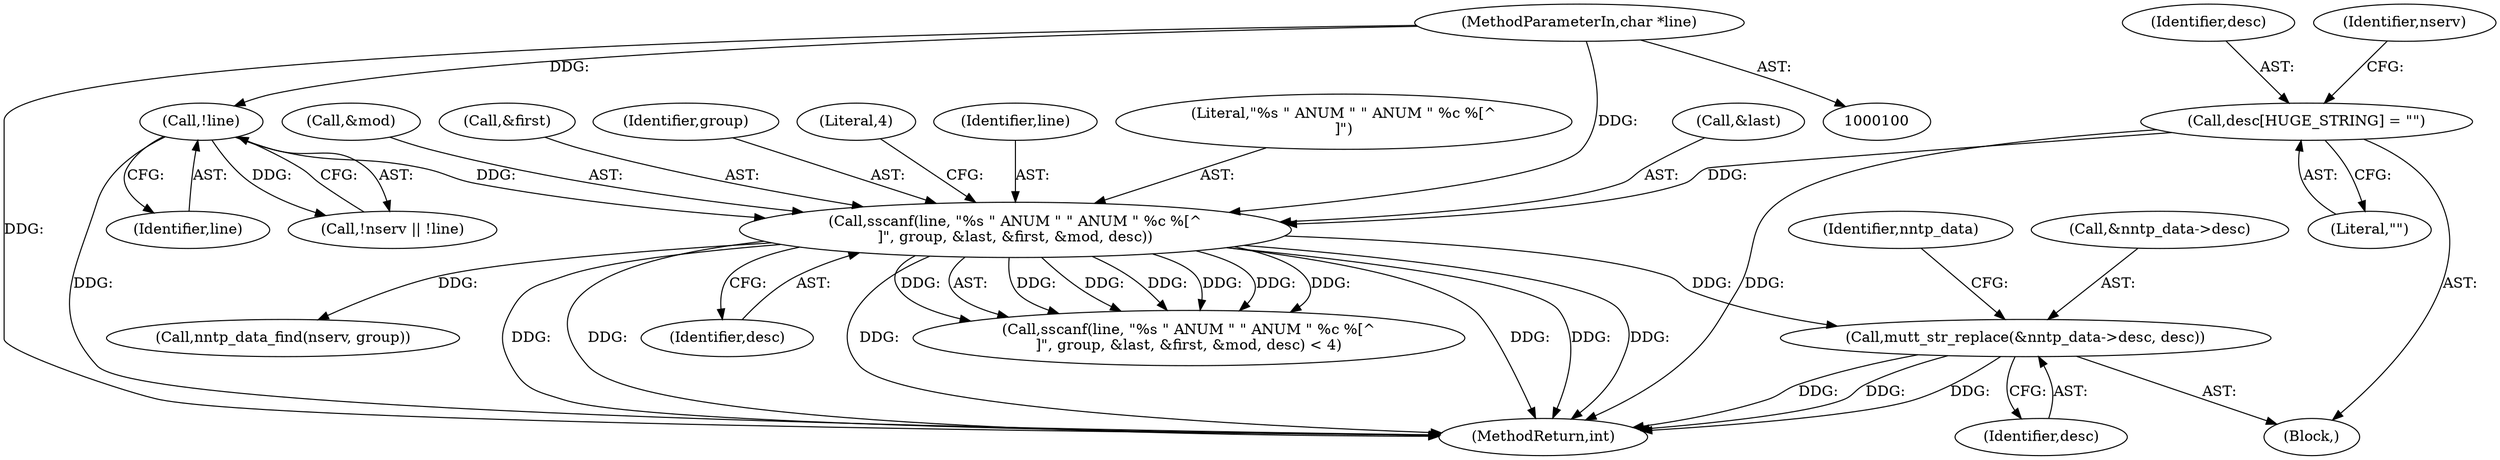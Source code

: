 digraph "0_neomutt_6296f7153f0c9d5e5cd3aaf08f9731e56621bdd3@pointer" {
"1000175" [label="(Call,mutt_str_replace(&nntp_data->desc, desc))"];
"1000130" [label="(Call,sscanf(line, \"%s \" ANUM \" \" ANUM \" %c %[^\n]\", group, &last, &first, &mod, desc))"];
"1000124" [label="(Call,!line)"];
"1000101" [label="(MethodParameterIn,char *line)"];
"1000114" [label="(Call,desc[HUGE_STRING] = \"\")"];
"1000116" [label="(Literal,\"\")"];
"1000130" [label="(Call,sscanf(line, \"%s \" ANUM \" \" ANUM \" %c %[^\n]\", group, &last, &first, &mod, desc))"];
"1000184" [label="(Identifier,nntp_data)"];
"1000125" [label="(Identifier,line)"];
"1000138" [label="(Call,&mod)"];
"1000101" [label="(MethodParameterIn,char *line)"];
"1000114" [label="(Call,desc[HUGE_STRING] = \"\")"];
"1000136" [label="(Call,&first)"];
"1000115" [label="(Identifier,desc)"];
"1000180" [label="(Identifier,desc)"];
"1000225" [label="(MethodReturn,int)"];
"1000124" [label="(Call,!line)"];
"1000133" [label="(Identifier,group)"];
"1000140" [label="(Identifier,desc)"];
"1000141" [label="(Literal,4)"];
"1000129" [label="(Call,sscanf(line, \"%s \" ANUM \" \" ANUM \" %c %[^\n]\", group, &last, &first, &mod, desc) < 4)"];
"1000123" [label="(Identifier,nserv)"];
"1000176" [label="(Call,&nntp_data->desc)"];
"1000131" [label="(Identifier,line)"];
"1000175" [label="(Call,mutt_str_replace(&nntp_data->desc, desc))"];
"1000134" [label="(Call,&last)"];
"1000103" [label="(Block,)"];
"1000146" [label="(Call,nntp_data_find(nserv, group))"];
"1000132" [label="(Literal,\"%s \" ANUM \" \" ANUM \" %c %[^\n]\")"];
"1000121" [label="(Call,!nserv || !line)"];
"1000175" -> "1000103"  [label="AST: "];
"1000175" -> "1000180"  [label="CFG: "];
"1000176" -> "1000175"  [label="AST: "];
"1000180" -> "1000175"  [label="AST: "];
"1000184" -> "1000175"  [label="CFG: "];
"1000175" -> "1000225"  [label="DDG: "];
"1000175" -> "1000225"  [label="DDG: "];
"1000175" -> "1000225"  [label="DDG: "];
"1000130" -> "1000175"  [label="DDG: "];
"1000130" -> "1000129"  [label="AST: "];
"1000130" -> "1000140"  [label="CFG: "];
"1000131" -> "1000130"  [label="AST: "];
"1000132" -> "1000130"  [label="AST: "];
"1000133" -> "1000130"  [label="AST: "];
"1000134" -> "1000130"  [label="AST: "];
"1000136" -> "1000130"  [label="AST: "];
"1000138" -> "1000130"  [label="AST: "];
"1000140" -> "1000130"  [label="AST: "];
"1000141" -> "1000130"  [label="CFG: "];
"1000130" -> "1000225"  [label="DDG: "];
"1000130" -> "1000225"  [label="DDG: "];
"1000130" -> "1000225"  [label="DDG: "];
"1000130" -> "1000225"  [label="DDG: "];
"1000130" -> "1000225"  [label="DDG: "];
"1000130" -> "1000225"  [label="DDG: "];
"1000130" -> "1000129"  [label="DDG: "];
"1000130" -> "1000129"  [label="DDG: "];
"1000130" -> "1000129"  [label="DDG: "];
"1000130" -> "1000129"  [label="DDG: "];
"1000130" -> "1000129"  [label="DDG: "];
"1000130" -> "1000129"  [label="DDG: "];
"1000130" -> "1000129"  [label="DDG: "];
"1000124" -> "1000130"  [label="DDG: "];
"1000101" -> "1000130"  [label="DDG: "];
"1000114" -> "1000130"  [label="DDG: "];
"1000130" -> "1000146"  [label="DDG: "];
"1000124" -> "1000121"  [label="AST: "];
"1000124" -> "1000125"  [label="CFG: "];
"1000125" -> "1000124"  [label="AST: "];
"1000121" -> "1000124"  [label="CFG: "];
"1000124" -> "1000225"  [label="DDG: "];
"1000124" -> "1000121"  [label="DDG: "];
"1000101" -> "1000124"  [label="DDG: "];
"1000101" -> "1000100"  [label="AST: "];
"1000101" -> "1000225"  [label="DDG: "];
"1000114" -> "1000103"  [label="AST: "];
"1000114" -> "1000116"  [label="CFG: "];
"1000115" -> "1000114"  [label="AST: "];
"1000116" -> "1000114"  [label="AST: "];
"1000123" -> "1000114"  [label="CFG: "];
"1000114" -> "1000225"  [label="DDG: "];
}
